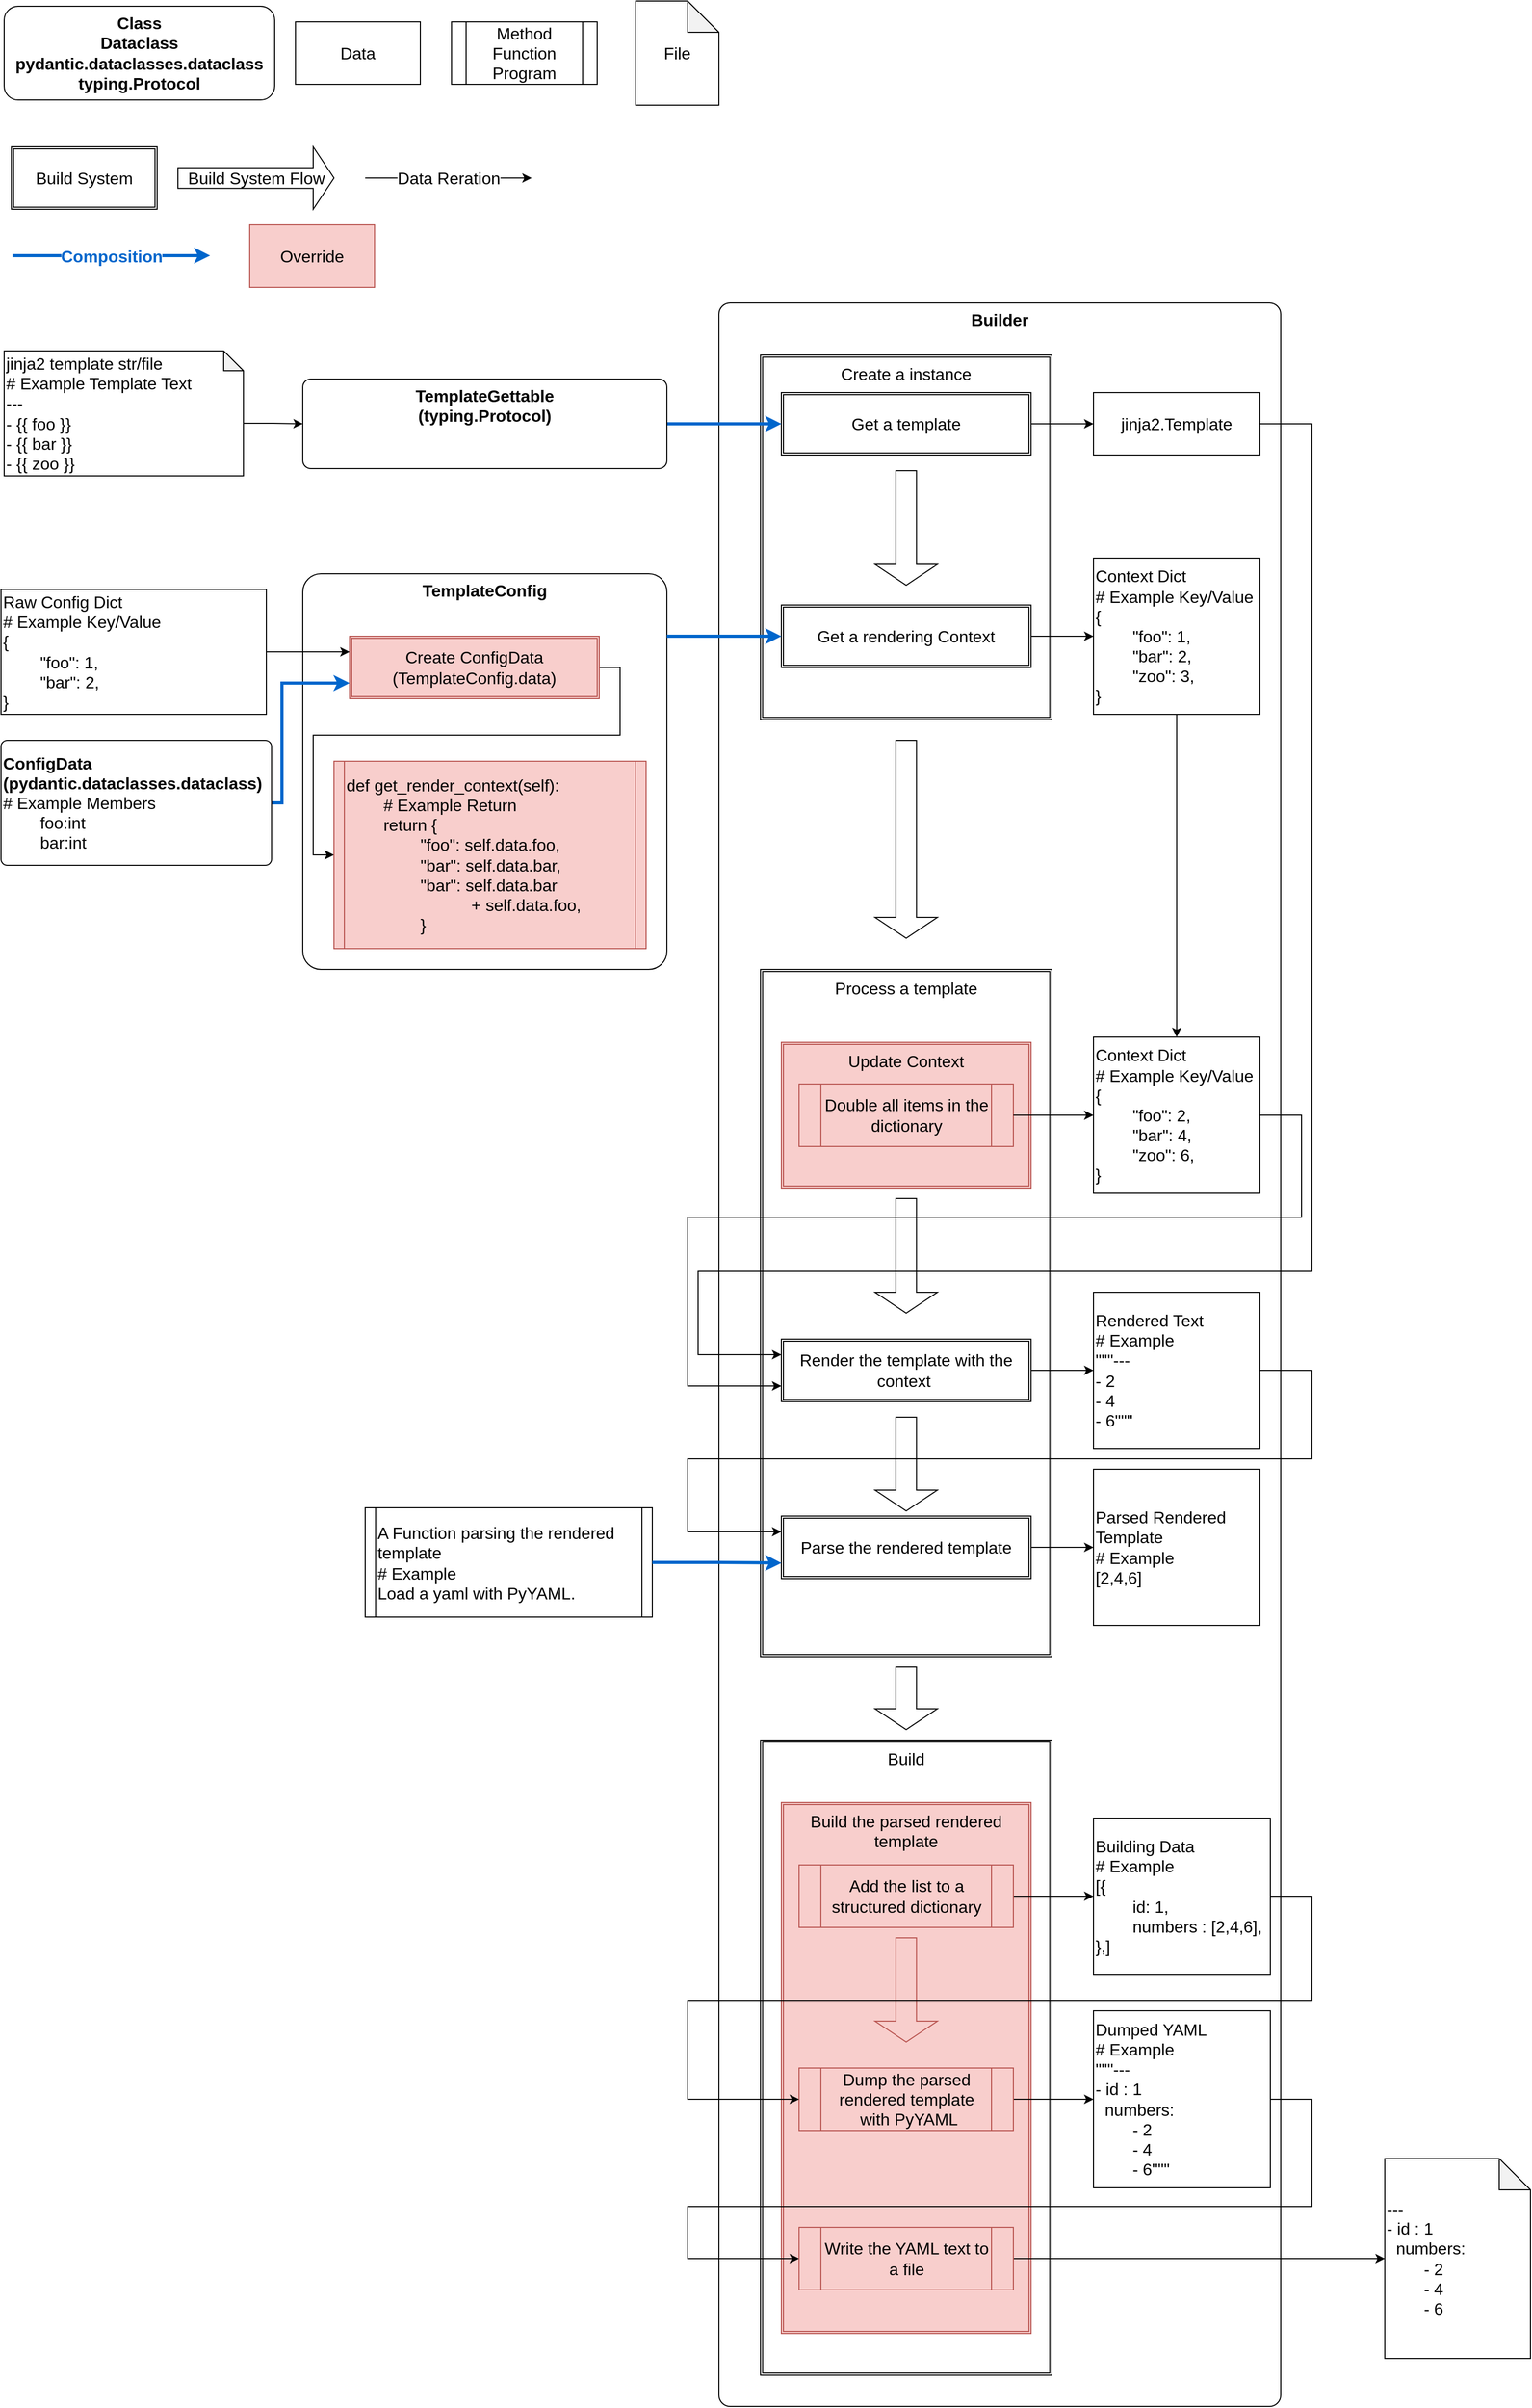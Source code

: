 <mxfile version="16.5.1" type="device"><diagram id="li6YJGeJGfIv-JuQnMJM" name="Summary"><mxGraphModel dx="2181" dy="884" grid="1" gridSize="10" guides="1" tooltips="1" connect="1" arrows="1" fold="1" page="1" pageScale="1" pageWidth="827" pageHeight="1169" math="0" shadow="0"><root><mxCell id="0"/><mxCell id="1" parent="0"/><mxCell id="UAwc38tFODpGIEpf-YGW-1" value="Builder" style="rounded=1;whiteSpace=wrap;html=1;fontSize=16;verticalAlign=top;arcSize=2;fontStyle=1" parent="1" vertex="1"><mxGeometry x="310" y="430" width="540" height="2020" as="geometry"/></mxCell><mxCell id="UAwc38tFODpGIEpf-YGW-81" value="Create a instance" style="shape=ext;double=1;rounded=0;whiteSpace=wrap;html=1;fontSize=16;verticalAlign=top;" parent="1" vertex="1"><mxGeometry x="350" y="480" width="280" height="350" as="geometry"/></mxCell><mxCell id="UAwc38tFODpGIEpf-YGW-2" value="Data" style="rounded=0;whiteSpace=wrap;html=1;fontSize=16;" parent="1" vertex="1"><mxGeometry x="-97" y="160" width="120" height="60" as="geometry"/></mxCell><mxCell id="UAwc38tFODpGIEpf-YGW-3" value="Method&lt;br&gt;Function&lt;br&gt;Program" style="shape=process;whiteSpace=wrap;html=1;backgroundOutline=1;fontSize=16;" parent="1" vertex="1"><mxGeometry x="53" y="160" width="140" height="60" as="geometry"/></mxCell><mxCell id="UAwc38tFODpGIEpf-YGW-4" value="Class&lt;br&gt;Dataclass&lt;br&gt;&lt;span style=&quot;text-align: left&quot;&gt;pydantic.dataclasses.dataclass&lt;/span&gt;&lt;br&gt;typing.Protocol" style="rounded=1;whiteSpace=wrap;html=1;fontSize=16;fontStyle=1" parent="1" vertex="1"><mxGeometry x="-377" y="145" width="260" height="90" as="geometry"/></mxCell><mxCell id="UAwc38tFODpGIEpf-YGW-6" value="File" style="shape=note;whiteSpace=wrap;html=1;backgroundOutline=1;darkOpacity=0.05;fontSize=16;" parent="1" vertex="1"><mxGeometry x="230" y="140" width="80" height="100" as="geometry"/></mxCell><mxCell id="UAwc38tFODpGIEpf-YGW-92" style="edgeStyle=orthogonalEdgeStyle;rounded=0;orthogonalLoop=1;jettySize=auto;html=1;exitX=0;exitY=0;exitDx=230;exitDy=69.5;exitPerimeter=0;entryX=0;entryY=0.5;entryDx=0;entryDy=0;fontFamily=Courier New;fontSize=16;strokeColor=#000000;strokeWidth=1;" parent="1" source="UAwc38tFODpGIEpf-YGW-9" target="UAwc38tFODpGIEpf-YGW-41" edge="1"><mxGeometry relative="1" as="geometry"/></mxCell><mxCell id="UAwc38tFODpGIEpf-YGW-9" value="&lt;span style=&quot;text-align: center&quot;&gt;jinja2 template str/file&lt;br&gt;&lt;/span&gt;# Example Template Text&lt;br&gt;---&lt;br style=&quot;font-size: 16px&quot;&gt;- {{ foo }}&lt;br style=&quot;font-size: 16px&quot;&gt;- {{ bar }}&lt;br style=&quot;font-size: 16px&quot;&gt;- {{ zoo }}" style="shape=note;whiteSpace=wrap;html=1;backgroundOutline=1;darkOpacity=0.05;align=left;fontStyle=0;fontSize=16;size=19;" parent="1" vertex="1"><mxGeometry x="-377" y="476" width="230" height="120" as="geometry"/></mxCell><mxCell id="UAwc38tFODpGIEpf-YGW-10" value="Build System" style="shape=ext;double=1;rounded=0;whiteSpace=wrap;html=1;fontSize=16;" parent="1" vertex="1"><mxGeometry x="-370" y="280" width="140" height="60" as="geometry"/></mxCell><mxCell id="UAwc38tFODpGIEpf-YGW-11" value="Process a template" style="shape=ext;double=1;rounded=0;whiteSpace=wrap;html=1;fontSize=16;verticalAlign=top;" parent="1" vertex="1"><mxGeometry x="350" y="1070" width="280" height="660" as="geometry"/></mxCell><mxCell id="UAwc38tFODpGIEpf-YGW-14" value="" style="endArrow=classic;html=1;rounded=0;fontSize=16;fontStyle=2;fontColor=#0066CC;strokeWidth=3;strokeColor=#0066CC;" parent="1" edge="1"><mxGeometry width="50" height="50" relative="1" as="geometry"><mxPoint x="-369" y="384.44" as="sourcePoint"/><mxPoint x="-179" y="384.44" as="targetPoint"/></mxGeometry></mxCell><mxCell id="UAwc38tFODpGIEpf-YGW-15" value="Composition" style="edgeLabel;html=1;align=center;verticalAlign=middle;resizable=0;points=[];fontSize=16;fontColor=#0066CC;fontStyle=1" parent="UAwc38tFODpGIEpf-YGW-14" vertex="1" connectable="0"><mxGeometry x="0.22" y="-2" relative="1" as="geometry"><mxPoint x="-21" y="-2" as="offset"/></mxGeometry></mxCell><mxCell id="UAwc38tFODpGIEpf-YGW-16" value="Get a template" style="shape=ext;double=1;rounded=0;whiteSpace=wrap;html=1;fontSize=16;" parent="1" vertex="1"><mxGeometry x="370" y="516" width="240" height="60" as="geometry"/></mxCell><mxCell id="UAwc38tFODpGIEpf-YGW-17" value="Get a rendering Context" style="shape=ext;double=1;rounded=0;whiteSpace=wrap;html=1;fontSize=16;" parent="1" vertex="1"><mxGeometry x="370" y="720" width="240" height="60" as="geometry"/></mxCell><mxCell id="UAwc38tFODpGIEpf-YGW-63" style="edgeStyle=orthogonalEdgeStyle;rounded=0;orthogonalLoop=1;jettySize=auto;html=1;exitX=1;exitY=0.5;exitDx=0;exitDy=0;entryX=0;entryY=0.5;entryDx=0;entryDy=0;" parent="1" source="UAwc38tFODpGIEpf-YGW-19" target="UAwc38tFODpGIEpf-YGW-62" edge="1"><mxGeometry relative="1" as="geometry"/></mxCell><mxCell id="UAwc38tFODpGIEpf-YGW-19" value="Render the template with the context&amp;nbsp;" style="shape=ext;double=1;rounded=0;whiteSpace=wrap;html=1;fontSize=16;" parent="1" vertex="1"><mxGeometry x="370" y="1425" width="240" height="60" as="geometry"/></mxCell><mxCell id="UAwc38tFODpGIEpf-YGW-22" value="TemplateConfig" style="rounded=1;whiteSpace=wrap;html=1;fontSize=16;arcSize=5;verticalAlign=top;fontStyle=1" parent="1" vertex="1"><mxGeometry x="-90" y="690" width="350" height="380" as="geometry"/></mxCell><mxCell id="UAwc38tFODpGIEpf-YGW-27" style="edgeStyle=orthogonalEdgeStyle;rounded=0;orthogonalLoop=1;jettySize=auto;html=1;exitX=1;exitY=0.5;exitDx=0;exitDy=0;entryX=0;entryY=0.5;entryDx=0;entryDy=0;fontSize=16;fontColor=#000000;strokeColor=#0066CC;strokeWidth=3;" parent="1" source="UAwc38tFODpGIEpf-YGW-41" target="UAwc38tFODpGIEpf-YGW-16" edge="1"><mxGeometry relative="1" as="geometry"><mxPoint x="370" y="555" as="targetPoint"/><Array as="points"/><mxPoint x="280" y="546" as="sourcePoint"/></mxGeometry></mxCell><mxCell id="UAwc38tFODpGIEpf-YGW-55" style="edgeStyle=orthogonalEdgeStyle;rounded=0;orthogonalLoop=1;jettySize=auto;html=1;exitX=0.5;exitY=1;exitDx=0;exitDy=0;entryX=0.5;entryY=0;entryDx=0;entryDy=0;" parent="1" source="UAwc38tFODpGIEpf-YGW-29" target="UAwc38tFODpGIEpf-YGW-53" edge="1"><mxGeometry relative="1" as="geometry"/></mxCell><mxCell id="UAwc38tFODpGIEpf-YGW-29" value="Context Dict&lt;br&gt;# Example Key/Value&lt;br&gt;&lt;div&gt;{&lt;/div&gt;&lt;div&gt;&lt;span&gt;&#9;&lt;/span&gt;&lt;span&gt;&#9;&lt;/span&gt;&lt;span style=&quot;white-space: pre&quot;&gt;&#9;&lt;/span&gt;&quot;foo&quot;: 1,&lt;/div&gt;&lt;div&gt;&lt;span&gt;&#9;&lt;/span&gt;&lt;span&gt;&#9;&lt;/span&gt;&lt;span style=&quot;white-space: pre&quot;&gt;&#9;&lt;/span&gt;&quot;bar&quot;: 2,&lt;/div&gt;&lt;span style=&quot;white-space: pre&quot;&gt;&#9;&lt;/span&gt;&quot;zoo&quot;: 3,&lt;div&gt;}&lt;/div&gt;" style="rounded=0;whiteSpace=wrap;html=1;fontSize=16;fontColor=#000000;align=left;" parent="1" vertex="1"><mxGeometry x="670" y="675" width="160" height="150" as="geometry"/></mxCell><mxCell id="UAwc38tFODpGIEpf-YGW-31" value="jinja2.Template" style="rounded=0;whiteSpace=wrap;html=1;fontSize=16;fontColor=#000000;" parent="1" vertex="1"><mxGeometry x="670" y="516" width="160" height="60" as="geometry"/></mxCell><mxCell id="UAwc38tFODpGIEpf-YGW-32" style="edgeStyle=orthogonalEdgeStyle;rounded=0;orthogonalLoop=1;jettySize=auto;html=1;exitX=1;exitY=0.5;exitDx=0;exitDy=0;entryX=0;entryY=0.5;entryDx=0;entryDy=0;fontSize=16;fontColor=#000000;strokeWidth=1;" parent="1" source="UAwc38tFODpGIEpf-YGW-16" target="UAwc38tFODpGIEpf-YGW-31" edge="1"><mxGeometry relative="1" as="geometry"/></mxCell><mxCell id="UAwc38tFODpGIEpf-YGW-33" style="edgeStyle=orthogonalEdgeStyle;rounded=0;orthogonalLoop=1;jettySize=auto;html=1;exitX=1;exitY=0.5;exitDx=0;exitDy=0;entryX=0;entryY=0.5;entryDx=0;entryDy=0;fontSize=16;fontColor=#000000;strokeWidth=1;" parent="1" source="UAwc38tFODpGIEpf-YGW-17" target="UAwc38tFODpGIEpf-YGW-29" edge="1"><mxGeometry relative="1" as="geometry"/></mxCell><mxCell id="UAwc38tFODpGIEpf-YGW-34" value="Update Context" style="shape=ext;double=1;rounded=0;whiteSpace=wrap;html=1;fontSize=16;fillColor=#f8cecc;strokeColor=#b85450;verticalAlign=top;" parent="1" vertex="1"><mxGeometry x="370" y="1140" width="240" height="140" as="geometry"/></mxCell><mxCell id="UAwc38tFODpGIEpf-YGW-45" style="edgeStyle=elbowEdgeStyle;rounded=0;orthogonalLoop=1;jettySize=auto;html=1;exitX=1;exitY=0.5;exitDx=0;exitDy=0;entryX=0;entryY=0.75;entryDx=0;entryDy=0;fillColor=#dae8fc;strokeColor=#0066CC;fontSize=16;fontColor=#000000;strokeWidth=3;" parent="1" source="UAwc38tFODpGIEpf-YGW-5" target="UAwc38tFODpGIEpf-YGW-39" edge="1"><mxGeometry relative="1" as="geometry"><Array as="points"><mxPoint x="-110" y="830"/></Array></mxGeometry></mxCell><mxCell id="UAwc38tFODpGIEpf-YGW-5" value="&lt;b&gt;ConfigData&lt;/b&gt;&lt;br&gt;&lt;b&gt;(pydantic.dataclasses.dataclass)&lt;/b&gt;&lt;br&gt;# Example Members&lt;br&gt;&lt;span style=&quot;white-space: pre&quot;&gt;&#9;&lt;/span&gt;foo:int&lt;br&gt;&lt;span style=&quot;white-space: pre&quot;&gt;&#9;&lt;/span&gt;bar:int" style="rounded=1;whiteSpace=wrap;html=1;fontSize=16;align=left;arcSize=5;" parent="1" vertex="1"><mxGeometry x="-380" y="850" width="260" height="120" as="geometry"/></mxCell><mxCell id="UAwc38tFODpGIEpf-YGW-49" style="edgeStyle=orthogonalEdgeStyle;rounded=0;orthogonalLoop=1;jettySize=auto;html=1;exitX=1;exitY=0.5;exitDx=0;exitDy=0;entryX=0;entryY=0.5;entryDx=0;entryDy=0;" parent="1" source="UAwc38tFODpGIEpf-YGW-39" target="UAwc38tFODpGIEpf-YGW-47" edge="1"><mxGeometry relative="1" as="geometry"><Array as="points"><mxPoint x="215" y="780"/><mxPoint x="215" y="845"/><mxPoint x="-80" y="845"/><mxPoint x="-80" y="960"/></Array></mxGeometry></mxCell><mxCell id="UAwc38tFODpGIEpf-YGW-39" value="Create ConfigData&lt;br&gt;(TemplateConfig.data)" style="shape=ext;double=1;rounded=0;whiteSpace=wrap;html=1;fontSize=16;fillColor=#f8cecc;strokeColor=#b85450;" parent="1" vertex="1"><mxGeometry x="-45" y="750" width="240" height="60" as="geometry"/></mxCell><mxCell id="UAwc38tFODpGIEpf-YGW-41" value="TemplateGettable&lt;br&gt;(typing.Protocol)" style="rounded=1;whiteSpace=wrap;html=1;fontSize=16;verticalAlign=top;fontStyle=1;arcSize=9;" parent="1" vertex="1"><mxGeometry x="-90" y="503" width="350" height="86" as="geometry"/></mxCell><mxCell id="UAwc38tFODpGIEpf-YGW-50" style="edgeStyle=elbowEdgeStyle;rounded=0;orthogonalLoop=1;jettySize=auto;html=1;exitX=1;exitY=0.5;exitDx=0;exitDy=0;entryX=0;entryY=0.25;entryDx=0;entryDy=0;" parent="1" source="UAwc38tFODpGIEpf-YGW-42" target="UAwc38tFODpGIEpf-YGW-39" edge="1"><mxGeometry relative="1" as="geometry"><Array as="points"><mxPoint x="-100" y="765"/></Array></mxGeometry></mxCell><mxCell id="UAwc38tFODpGIEpf-YGW-42" value="Raw Config Dict&lt;br&gt;# Example Key/Value&lt;br&gt;{&lt;br&gt;&lt;span style=&quot;white-space: pre&quot;&gt;&#9;&lt;/span&gt;&quot;foo&quot;: 1,&lt;br&gt;&lt;span style=&quot;white-space: pre&quot;&gt;&#9;&lt;/span&gt;&quot;bar&quot;: 2,&lt;br&gt;}" style="rounded=0;whiteSpace=wrap;html=1;fontSize=16;align=left;" parent="1" vertex="1"><mxGeometry x="-380" y="705" width="255" height="120" as="geometry"/></mxCell><mxCell id="UAwc38tFODpGIEpf-YGW-47" value="def get_render_context(self):&lt;br&gt;&lt;span style=&quot;white-space: pre&quot;&gt;&#9;&lt;/span&gt;# Example Return&lt;br&gt;&lt;span&gt;&#9;&lt;/span&gt;&lt;span&gt;&#9;&lt;/span&gt;&lt;span&gt;&#9;&lt;/span&gt;&lt;span&gt;&#9;&lt;/span&gt;&lt;span style=&quot;white-space: pre&quot;&gt;&#9;&lt;/span&gt;return {&lt;br&gt;&lt;span&gt;&#9;&lt;/span&gt;&lt;span&gt;&#9;&lt;span&gt;&#9;&lt;/span&gt;&lt;/span&gt;&lt;span&gt;&#9;&lt;/span&gt;&lt;span&gt;&#9;&lt;/span&gt;&lt;span&gt;&#9;&lt;span&gt;&#9;&lt;/span&gt;&lt;/span&gt;&lt;span style=&quot;white-space: pre&quot;&gt;&#9;&lt;span style=&quot;white-space: pre&quot;&gt;&#9;&lt;/span&gt;&lt;/span&gt;&quot;foo&quot;: self.data.foo,&lt;br&gt;&lt;span&gt;&#9;&lt;/span&gt;&lt;span&gt;&#9;&lt;span&gt;&#9;&lt;/span&gt;&lt;/span&gt;&lt;span&gt;&#9;&lt;/span&gt;&lt;span&gt;&#9;&lt;/span&gt;&lt;span&gt;&#9;&lt;span&gt;&#9;&lt;/span&gt;&lt;/span&gt;&lt;span style=&quot;white-space: pre&quot;&gt;&#9;&lt;span style=&quot;white-space: pre&quot;&gt;&#9;&lt;/span&gt;&lt;/span&gt;&quot;bar&quot;: self.data.bar,&lt;br&gt;&lt;span&gt;&#9;&lt;/span&gt;&lt;span&gt;&#9;&lt;/span&gt;&lt;span&gt;&#9;&lt;span&gt;&#9;&lt;/span&gt;&lt;/span&gt;&lt;span style=&quot;white-space: pre&quot;&gt;&#9;&lt;span style=&quot;white-space: pre&quot;&gt;&#9;&lt;/span&gt;&lt;/span&gt;&quot;bar&quot;: self.data.bar&lt;br&gt;&lt;span style=&quot;white-space: pre&quot;&gt;&#9;&lt;/span&gt;&lt;span style=&quot;white-space: pre&quot;&gt;&#9;&lt;/span&gt;&amp;nbsp; &lt;span style=&quot;white-space: pre&quot;&gt;&#9;&lt;/span&gt;&amp;nbsp; &amp;nbsp;+ self.data.foo,&lt;br&gt;&lt;span&gt;&#9;&lt;/span&gt;&lt;span&gt;&#9;&lt;/span&gt;&lt;span&gt;&#9;&lt;/span&gt;&lt;span style=&quot;white-space: pre&quot;&gt;&#9;&lt;span style=&quot;white-space: pre&quot;&gt;&#9;&lt;/span&gt;&lt;/span&gt;}" style="shape=process;whiteSpace=wrap;html=1;backgroundOutline=1;fontSize=16;size=0.034;align=left;fillColor=#f8cecc;strokeColor=#b85450;" parent="1" vertex="1"><mxGeometry x="-60" y="870" width="300" height="180" as="geometry"/></mxCell><mxCell id="UAwc38tFODpGIEpf-YGW-48" value="" style="html=1;shadow=0;dashed=0;align=center;verticalAlign=middle;shape=mxgraph.arrows2.arrow;dy=0.67;dx=20;notch=0;fontSize=16;fontColor=#0066CC;direction=south;" parent="1" vertex="1"><mxGeometry x="460" y="591" width="60" height="110" as="geometry"/></mxCell><mxCell id="UAwc38tFODpGIEpf-YGW-51" style="edgeStyle=orthogonalEdgeStyle;rounded=0;orthogonalLoop=1;jettySize=auto;html=1;entryX=0;entryY=0.5;entryDx=0;entryDy=0;fontSize=16;fontColor=#000000;strokeColor=#0066CC;strokeWidth=3;" parent="1" source="UAwc38tFODpGIEpf-YGW-22" target="UAwc38tFODpGIEpf-YGW-17" edge="1"><mxGeometry relative="1" as="geometry"><mxPoint x="380" y="556" as="targetPoint"/><Array as="points"><mxPoint x="300" y="750"/><mxPoint x="300" y="750"/></Array><mxPoint x="270" y="556" as="sourcePoint"/></mxGeometry></mxCell><mxCell id="UAwc38tFODpGIEpf-YGW-53" value="Context Dict&lt;br&gt;# Example Key/Value&lt;br&gt;&lt;div&gt;{&lt;/div&gt;&lt;div&gt;&lt;span&gt;&#9;&lt;/span&gt;&lt;span&gt;&#9;&lt;/span&gt;&lt;span style=&quot;white-space: pre&quot;&gt;&#9;&lt;/span&gt;&quot;foo&quot;: 2,&lt;/div&gt;&lt;div&gt;&lt;span&gt;&#9;&lt;/span&gt;&lt;span&gt;&#9;&lt;/span&gt;&lt;span style=&quot;white-space: pre&quot;&gt;&#9;&lt;/span&gt;&quot;bar&quot;: 4,&lt;/div&gt;&lt;span style=&quot;white-space: pre&quot;&gt;&#9;&lt;/span&gt;&quot;zoo&quot;: 6,&lt;div&gt;}&lt;/div&gt;" style="rounded=0;whiteSpace=wrap;html=1;fontSize=16;fontColor=#000000;align=left;" parent="1" vertex="1"><mxGeometry x="670" y="1135" width="160" height="150" as="geometry"/></mxCell><mxCell id="UAwc38tFODpGIEpf-YGW-57" value="Double all items in the dictionary" style="shape=process;whiteSpace=wrap;html=1;backgroundOutline=1;fontSize=16;fillColor=#f8cecc;strokeColor=#b85450;" parent="1" vertex="1"><mxGeometry x="387" y="1180" width="206" height="60" as="geometry"/></mxCell><mxCell id="UAwc38tFODpGIEpf-YGW-62" value="Rendered Text&lt;br&gt;# Example&lt;br&gt;&lt;div&gt;&quot;&quot;&quot;---&lt;br&gt;- 2&lt;/div&gt;&lt;div&gt;- 4&lt;br&gt;- 6&quot;&quot;&quot;&lt;br&gt;&lt;/div&gt;" style="rounded=0;whiteSpace=wrap;html=1;fontSize=16;fontColor=#000000;align=left;" parent="1" vertex="1"><mxGeometry x="670" y="1380" width="160" height="150" as="geometry"/></mxCell><mxCell id="UAwc38tFODpGIEpf-YGW-69" style="edgeStyle=orthogonalEdgeStyle;rounded=0;orthogonalLoop=1;jettySize=auto;html=1;exitX=1;exitY=0.5;exitDx=0;exitDy=0;" parent="1" source="UAwc38tFODpGIEpf-YGW-64" target="UAwc38tFODpGIEpf-YGW-68" edge="1"><mxGeometry relative="1" as="geometry"/></mxCell><mxCell id="UAwc38tFODpGIEpf-YGW-64" value="Parse the rendered template" style="shape=ext;double=1;rounded=0;whiteSpace=wrap;html=1;fontSize=16;" parent="1" vertex="1"><mxGeometry x="370" y="1595" width="240" height="60" as="geometry"/></mxCell><mxCell id="UAwc38tFODpGIEpf-YGW-65" value="A Function&amp;nbsp;parsing the rendered template&lt;br&gt;# Example&lt;br&gt;Load a yaml with PyYAML." style="shape=process;whiteSpace=wrap;html=1;backgroundOutline=1;fontSize=16;size=0.036;align=left;" parent="1" vertex="1"><mxGeometry x="-30" y="1587" width="276" height="105" as="geometry"/></mxCell><mxCell id="UAwc38tFODpGIEpf-YGW-66" style="edgeStyle=elbowEdgeStyle;rounded=0;orthogonalLoop=1;jettySize=auto;html=1;exitX=1;exitY=0.5;exitDx=0;exitDy=0;entryX=0;entryY=0.75;entryDx=0;entryDy=0;fillColor=#dae8fc;strokeColor=#0066CC;fontSize=16;fontColor=#000000;strokeWidth=3;" parent="1" source="UAwc38tFODpGIEpf-YGW-65" target="UAwc38tFODpGIEpf-YGW-64" edge="1"><mxGeometry relative="1" as="geometry"><mxPoint x="-110" y="940" as="sourcePoint"/><mxPoint x="-35" y="825" as="targetPoint"/><Array as="points"/></mxGeometry></mxCell><mxCell id="UAwc38tFODpGIEpf-YGW-68" value="Parsed Rendered Template&lt;br&gt;# Example&lt;br&gt;[2,4,6]" style="rounded=0;whiteSpace=wrap;html=1;fontSize=16;fontColor=#000000;align=left;" parent="1" vertex="1"><mxGeometry x="670" y="1550" width="160" height="150" as="geometry"/></mxCell><mxCell id="UAwc38tFODpGIEpf-YGW-70" value="" style="html=1;shadow=0;dashed=0;align=center;verticalAlign=middle;shape=mxgraph.arrows2.arrow;dy=0.67;dx=20;notch=0;fontSize=16;fontColor=#0066CC;direction=south;" parent="1" vertex="1"><mxGeometry x="460" y="1290" width="60" height="110" as="geometry"/></mxCell><mxCell id="UAwc38tFODpGIEpf-YGW-60" style="edgeStyle=orthogonalEdgeStyle;rounded=0;orthogonalLoop=1;jettySize=auto;html=1;exitX=1;exitY=0.5;exitDx=0;exitDy=0;entryX=0;entryY=0.75;entryDx=0;entryDy=0;" parent="1" source="UAwc38tFODpGIEpf-YGW-53" target="UAwc38tFODpGIEpf-YGW-19" edge="1"><mxGeometry relative="1" as="geometry"><Array as="points"><mxPoint x="870" y="1210"/><mxPoint x="870" y="1308"/><mxPoint x="280" y="1308"/><mxPoint x="280" y="1470"/></Array></mxGeometry></mxCell><mxCell id="UAwc38tFODpGIEpf-YGW-59" style="edgeStyle=orthogonalEdgeStyle;rounded=0;orthogonalLoop=1;jettySize=auto;html=1;exitX=1;exitY=0.5;exitDx=0;exitDy=0;entryX=0;entryY=0.25;entryDx=0;entryDy=0;" parent="1" source="UAwc38tFODpGIEpf-YGW-31" target="UAwc38tFODpGIEpf-YGW-19" edge="1"><mxGeometry relative="1" as="geometry"><Array as="points"><mxPoint x="880" y="546"/><mxPoint x="880" y="1360"/><mxPoint x="290" y="1360"/><mxPoint x="290" y="1440"/></Array></mxGeometry></mxCell><mxCell id="UAwc38tFODpGIEpf-YGW-71" value="" style="html=1;shadow=0;dashed=0;align=center;verticalAlign=middle;shape=mxgraph.arrows2.arrow;dy=0.67;dx=20;notch=0;fontSize=16;fontColor=#0066CC;direction=south;" parent="1" vertex="1"><mxGeometry x="460" y="1500" width="60" height="90" as="geometry"/></mxCell><mxCell id="UAwc38tFODpGIEpf-YGW-67" style="edgeStyle=orthogonalEdgeStyle;rounded=0;orthogonalLoop=1;jettySize=auto;html=1;exitX=1;exitY=0.5;exitDx=0;exitDy=0;entryX=0;entryY=0.25;entryDx=0;entryDy=0;" parent="1" source="UAwc38tFODpGIEpf-YGW-62" target="UAwc38tFODpGIEpf-YGW-64" edge="1"><mxGeometry relative="1" as="geometry"><Array as="points"><mxPoint x="880" y="1455"/><mxPoint x="880" y="1540"/><mxPoint x="280" y="1540"/><mxPoint x="280" y="1610"/></Array></mxGeometry></mxCell><mxCell id="UAwc38tFODpGIEpf-YGW-72" value="Build" style="shape=ext;double=1;rounded=0;whiteSpace=wrap;html=1;fontSize=16;verticalAlign=top;" parent="1" vertex="1"><mxGeometry x="350" y="1810" width="280" height="610" as="geometry"/></mxCell><mxCell id="UAwc38tFODpGIEpf-YGW-73" value="" style="html=1;shadow=0;dashed=0;align=center;verticalAlign=middle;shape=mxgraph.arrows2.arrow;dy=0.67;dx=20;notch=0;fontSize=16;fontColor=#0066CC;direction=south;" parent="1" vertex="1"><mxGeometry x="460" y="1740" width="60" height="60" as="geometry"/></mxCell><mxCell id="UAwc38tFODpGIEpf-YGW-74" value="Build the parsed rendered template" style="shape=ext;double=1;rounded=0;whiteSpace=wrap;html=1;fontSize=16;verticalAlign=top;fillColor=#f8cecc;strokeColor=#b85450;" parent="1" vertex="1"><mxGeometry x="370" y="1870" width="240" height="510" as="geometry"/></mxCell><mxCell id="UAwc38tFODpGIEpf-YGW-58" style="edgeStyle=orthogonalEdgeStyle;rounded=0;orthogonalLoop=1;jettySize=auto;html=1;exitX=1;exitY=0.5;exitDx=0;exitDy=0;entryX=0;entryY=0.5;entryDx=0;entryDy=0;" parent="1" source="UAwc38tFODpGIEpf-YGW-57" target="UAwc38tFODpGIEpf-YGW-53" edge="1"><mxGeometry relative="1" as="geometry"><Array as="points"><mxPoint x="630" y="1210"/><mxPoint x="630" y="1210"/></Array></mxGeometry></mxCell><mxCell id="UAwc38tFODpGIEpf-YGW-77" style="edgeStyle=orthogonalEdgeStyle;rounded=0;orthogonalLoop=1;jettySize=auto;html=1;exitX=1;exitY=0.5;exitDx=0;exitDy=0;entryX=0;entryY=0.5;entryDx=0;entryDy=0;" parent="1" source="UAwc38tFODpGIEpf-YGW-75" target="UAwc38tFODpGIEpf-YGW-76" edge="1"><mxGeometry relative="1" as="geometry"/></mxCell><mxCell id="UAwc38tFODpGIEpf-YGW-75" value="Add the list to a structured dictionary" style="shape=process;whiteSpace=wrap;html=1;backgroundOutline=1;fontSize=16;fillColor=#f8cecc;strokeColor=#b85450;" parent="1" vertex="1"><mxGeometry x="387" y="1930" width="206" height="60" as="geometry"/></mxCell><mxCell id="UAwc38tFODpGIEpf-YGW-76" value="Building Data&lt;br&gt;# Example&lt;br&gt;[{&lt;br&gt;&lt;span style=&quot;white-space: pre&quot;&gt;&#9;&lt;/span&gt;id: 1,&lt;br&gt;&lt;span style=&quot;white-space: pre&quot;&gt;&#9;&lt;/span&gt;numbers : [2,4,6],&lt;br&gt;},]" style="rounded=0;whiteSpace=wrap;html=1;fontSize=16;fontColor=#000000;align=left;" parent="1" vertex="1"><mxGeometry x="670" y="1885" width="170" height="150" as="geometry"/></mxCell><mxCell id="UAwc38tFODpGIEpf-YGW-80" style="edgeStyle=orthogonalEdgeStyle;rounded=0;orthogonalLoop=1;jettySize=auto;html=1;exitX=1;exitY=0.5;exitDx=0;exitDy=0;entryX=0;entryY=0.5;entryDx=0;entryDy=0;" parent="1" source="UAwc38tFODpGIEpf-YGW-78" target="UAwc38tFODpGIEpf-YGW-79" edge="1"><mxGeometry relative="1" as="geometry"><Array as="points"><mxPoint x="630" y="2155"/><mxPoint x="630" y="2155"/></Array></mxGeometry></mxCell><mxCell id="UAwc38tFODpGIEpf-YGW-78" value="Dump the p&lt;span style=&quot;text-align: left&quot;&gt;arsed rendered template&lt;/span&gt;&lt;br style=&quot;text-align: left&quot;&gt;&amp;nbsp;with PyYAML" style="shape=process;whiteSpace=wrap;html=1;backgroundOutline=1;fontSize=16;fillColor=#f8cecc;strokeColor=#b85450;" parent="1" vertex="1"><mxGeometry x="387" y="2125" width="206" height="60" as="geometry"/></mxCell><mxCell id="UAwc38tFODpGIEpf-YGW-86" style="edgeStyle=orthogonalEdgeStyle;rounded=0;orthogonalLoop=1;jettySize=auto;html=1;exitX=1;exitY=0.5;exitDx=0;exitDy=0;entryX=0;entryY=0.5;entryDx=0;entryDy=0;" parent="1" source="UAwc38tFODpGIEpf-YGW-79" target="UAwc38tFODpGIEpf-YGW-84" edge="1"><mxGeometry relative="1" as="geometry"><Array as="points"><mxPoint x="880" y="2155"/><mxPoint x="880" y="2258"/><mxPoint x="280" y="2258"/><mxPoint x="280" y="2308"/></Array></mxGeometry></mxCell><mxCell id="UAwc38tFODpGIEpf-YGW-79" value="Dumped YAML&lt;br&gt;# Example&lt;br&gt;&quot;&quot;&quot;---&lt;br&gt;- id : 1&lt;br&gt;&amp;nbsp; numbers:&lt;br&gt;&lt;span style=&quot;white-space: pre&quot;&gt;&#9;&lt;/span&gt;- 2&lt;br&gt;&lt;span style=&quot;white-space: pre&quot;&gt;&#9;&lt;/span&gt;- 4&lt;br&gt;&lt;span style=&quot;white-space: pre&quot;&gt;&#9;&lt;/span&gt;- 6&quot;&quot;&quot;" style="rounded=0;whiteSpace=wrap;html=1;fontSize=16;fontColor=#000000;align=left;" parent="1" vertex="1"><mxGeometry x="670" y="2070" width="170" height="170" as="geometry"/></mxCell><mxCell id="UAwc38tFODpGIEpf-YGW-82" value="" style="html=1;shadow=0;dashed=0;align=center;verticalAlign=middle;shape=mxgraph.arrows2.arrow;dy=0.67;dx=20;notch=0;fontSize=16;fontColor=#0066CC;direction=south;" parent="1" vertex="1"><mxGeometry x="460" y="850" width="60" height="190" as="geometry"/></mxCell><mxCell id="UAwc38tFODpGIEpf-YGW-83" value="" style="html=1;shadow=0;dashed=0;align=center;verticalAlign=middle;shape=mxgraph.arrows2.arrow;dy=0.67;dx=20;notch=0;fontSize=16;direction=south;fillColor=#f8cecc;strokeColor=#b85450;" parent="1" vertex="1"><mxGeometry x="460" y="2000" width="60" height="100" as="geometry"/></mxCell><mxCell id="UAwc38tFODpGIEpf-YGW-89" style="edgeStyle=orthogonalEdgeStyle;rounded=0;orthogonalLoop=1;jettySize=auto;html=1;exitX=1;exitY=0.5;exitDx=0;exitDy=0;entryX=0;entryY=0.5;entryDx=0;entryDy=0;entryPerimeter=0;strokeColor=#000000;strokeWidth=1;" parent="1" source="UAwc38tFODpGIEpf-YGW-84" target="UAwc38tFODpGIEpf-YGW-88" edge="1"><mxGeometry relative="1" as="geometry"/></mxCell><mxCell id="UAwc38tFODpGIEpf-YGW-84" value="Write the YAML text to a file" style="shape=process;whiteSpace=wrap;html=1;backgroundOutline=1;fontSize=16;fillColor=#f8cecc;strokeColor=#b85450;" parent="1" vertex="1"><mxGeometry x="387" y="2278" width="206" height="60" as="geometry"/></mxCell><mxCell id="UAwc38tFODpGIEpf-YGW-85" style="edgeStyle=orthogonalEdgeStyle;rounded=0;orthogonalLoop=1;jettySize=auto;html=1;exitX=1;exitY=0.5;exitDx=0;exitDy=0;entryX=0;entryY=0.5;entryDx=0;entryDy=0;" parent="1" source="UAwc38tFODpGIEpf-YGW-76" target="UAwc38tFODpGIEpf-YGW-78" edge="1"><mxGeometry relative="1" as="geometry"><Array as="points"><mxPoint x="880" y="1960"/><mxPoint x="880" y="2060"/><mxPoint x="280" y="2060"/><mxPoint x="280" y="2155"/></Array></mxGeometry></mxCell><mxCell id="UAwc38tFODpGIEpf-YGW-88" value="&lt;div&gt;&lt;/div&gt;&lt;span style=&quot;font-size: 16px&quot;&gt;---&lt;/span&gt;&lt;br style=&quot;font-size: 16px&quot;&gt;&lt;span style=&quot;font-size: 16px&quot;&gt;- id : 1&lt;/span&gt;&lt;br style=&quot;font-size: 16px&quot;&gt;&lt;span style=&quot;font-size: 16px&quot;&gt;&amp;nbsp; numbers:&lt;/span&gt;&lt;br style=&quot;font-size: 16px&quot;&gt;&lt;span style=&quot;font-size: 16px&quot;&gt;&#9;&lt;/span&gt;&lt;span style=&quot;font-size: 16px&quot;&gt;&lt;span&gt;&#9;&lt;/span&gt;&lt;span style=&quot;white-space: pre&quot;&gt;&#9;&lt;/span&gt;- 2&lt;/span&gt;&lt;br style=&quot;font-size: 16px&quot;&gt;&lt;span style=&quot;font-size: 16px&quot;&gt;&#9;&lt;/span&gt;&lt;span style=&quot;font-size: 16px&quot;&gt;&lt;span&gt;&#9;&lt;/span&gt;&lt;span style=&quot;white-space: pre&quot;&gt;&#9;&lt;/span&gt;- 4&lt;/span&gt;&lt;br style=&quot;font-size: 16px&quot;&gt;&lt;span style=&quot;font-size: 16px&quot;&gt;&#9;&lt;/span&gt;&lt;span style=&quot;font-size: 16px&quot;&gt;&lt;span&gt;&#9;&lt;/span&gt;&lt;span style=&quot;white-space: pre&quot;&gt;&#9;&lt;/span&gt;- 6&lt;/span&gt;" style="shape=note;whiteSpace=wrap;html=1;backgroundOutline=1;darkOpacity=0.05;align=left;" parent="1" vertex="1"><mxGeometry x="950" y="2212" width="140" height="192" as="geometry"/></mxCell><mxCell id="UAwc38tFODpGIEpf-YGW-91" value="Override" style="rounded=0;whiteSpace=wrap;html=1;fontFamily=Helvetica;fontSize=16;fillColor=#f8cecc;strokeColor=#b85450;" parent="1" vertex="1"><mxGeometry x="-141" y="355" width="120" height="60" as="geometry"/></mxCell><mxCell id="UAwc38tFODpGIEpf-YGW-94" value="&lt;span style=&quot;color: rgb(0 , 0 , 0)&quot;&gt;Build System Flow&lt;/span&gt;" style="html=1;shadow=0;dashed=0;align=center;verticalAlign=middle;shape=mxgraph.arrows2.arrow;dy=0.67;dx=20;notch=0;fontSize=16;fontColor=#0066CC;direction=east;" parent="1" vertex="1"><mxGeometry x="-210" y="280" width="150" height="60" as="geometry"/></mxCell><mxCell id="UAwc38tFODpGIEpf-YGW-98" value="" style="endArrow=classic;html=1;rounded=0;fontFamily=Courier New;fontSize=16;strokeColor=#000000;strokeWidth=1;" parent="1" edge="1"><mxGeometry width="50" height="50" relative="1" as="geometry"><mxPoint x="-30" y="310" as="sourcePoint"/><mxPoint x="130" y="310" as="targetPoint"/><Array as="points"><mxPoint x="70" y="310"/></Array></mxGeometry></mxCell><mxCell id="UAwc38tFODpGIEpf-YGW-99" value="Data Reration" style="edgeLabel;html=1;align=center;verticalAlign=middle;resizable=0;points=[];fontSize=16;fontFamily=Helvetica;" parent="UAwc38tFODpGIEpf-YGW-98" vertex="1" connectable="0"><mxGeometry x="-0.135" y="3" relative="1" as="geometry"><mxPoint x="11" y="3" as="offset"/></mxGeometry></mxCell></root></mxGraphModel></diagram></mxfile>
